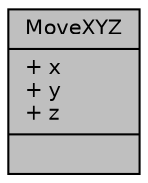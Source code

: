 digraph "MoveXYZ"
{
 // LATEX_PDF_SIZE
  edge [fontname="Helvetica",fontsize="10",labelfontname="Helvetica",labelfontsize="10"];
  node [fontname="Helvetica",fontsize="10",shape=record];
  Node1 [label="{MoveXYZ\n|+ x\l+ y\l+ z\l|}",height=0.2,width=0.4,color="black", fillcolor="grey75", style="filled", fontcolor="black",tooltip=" "];
}

